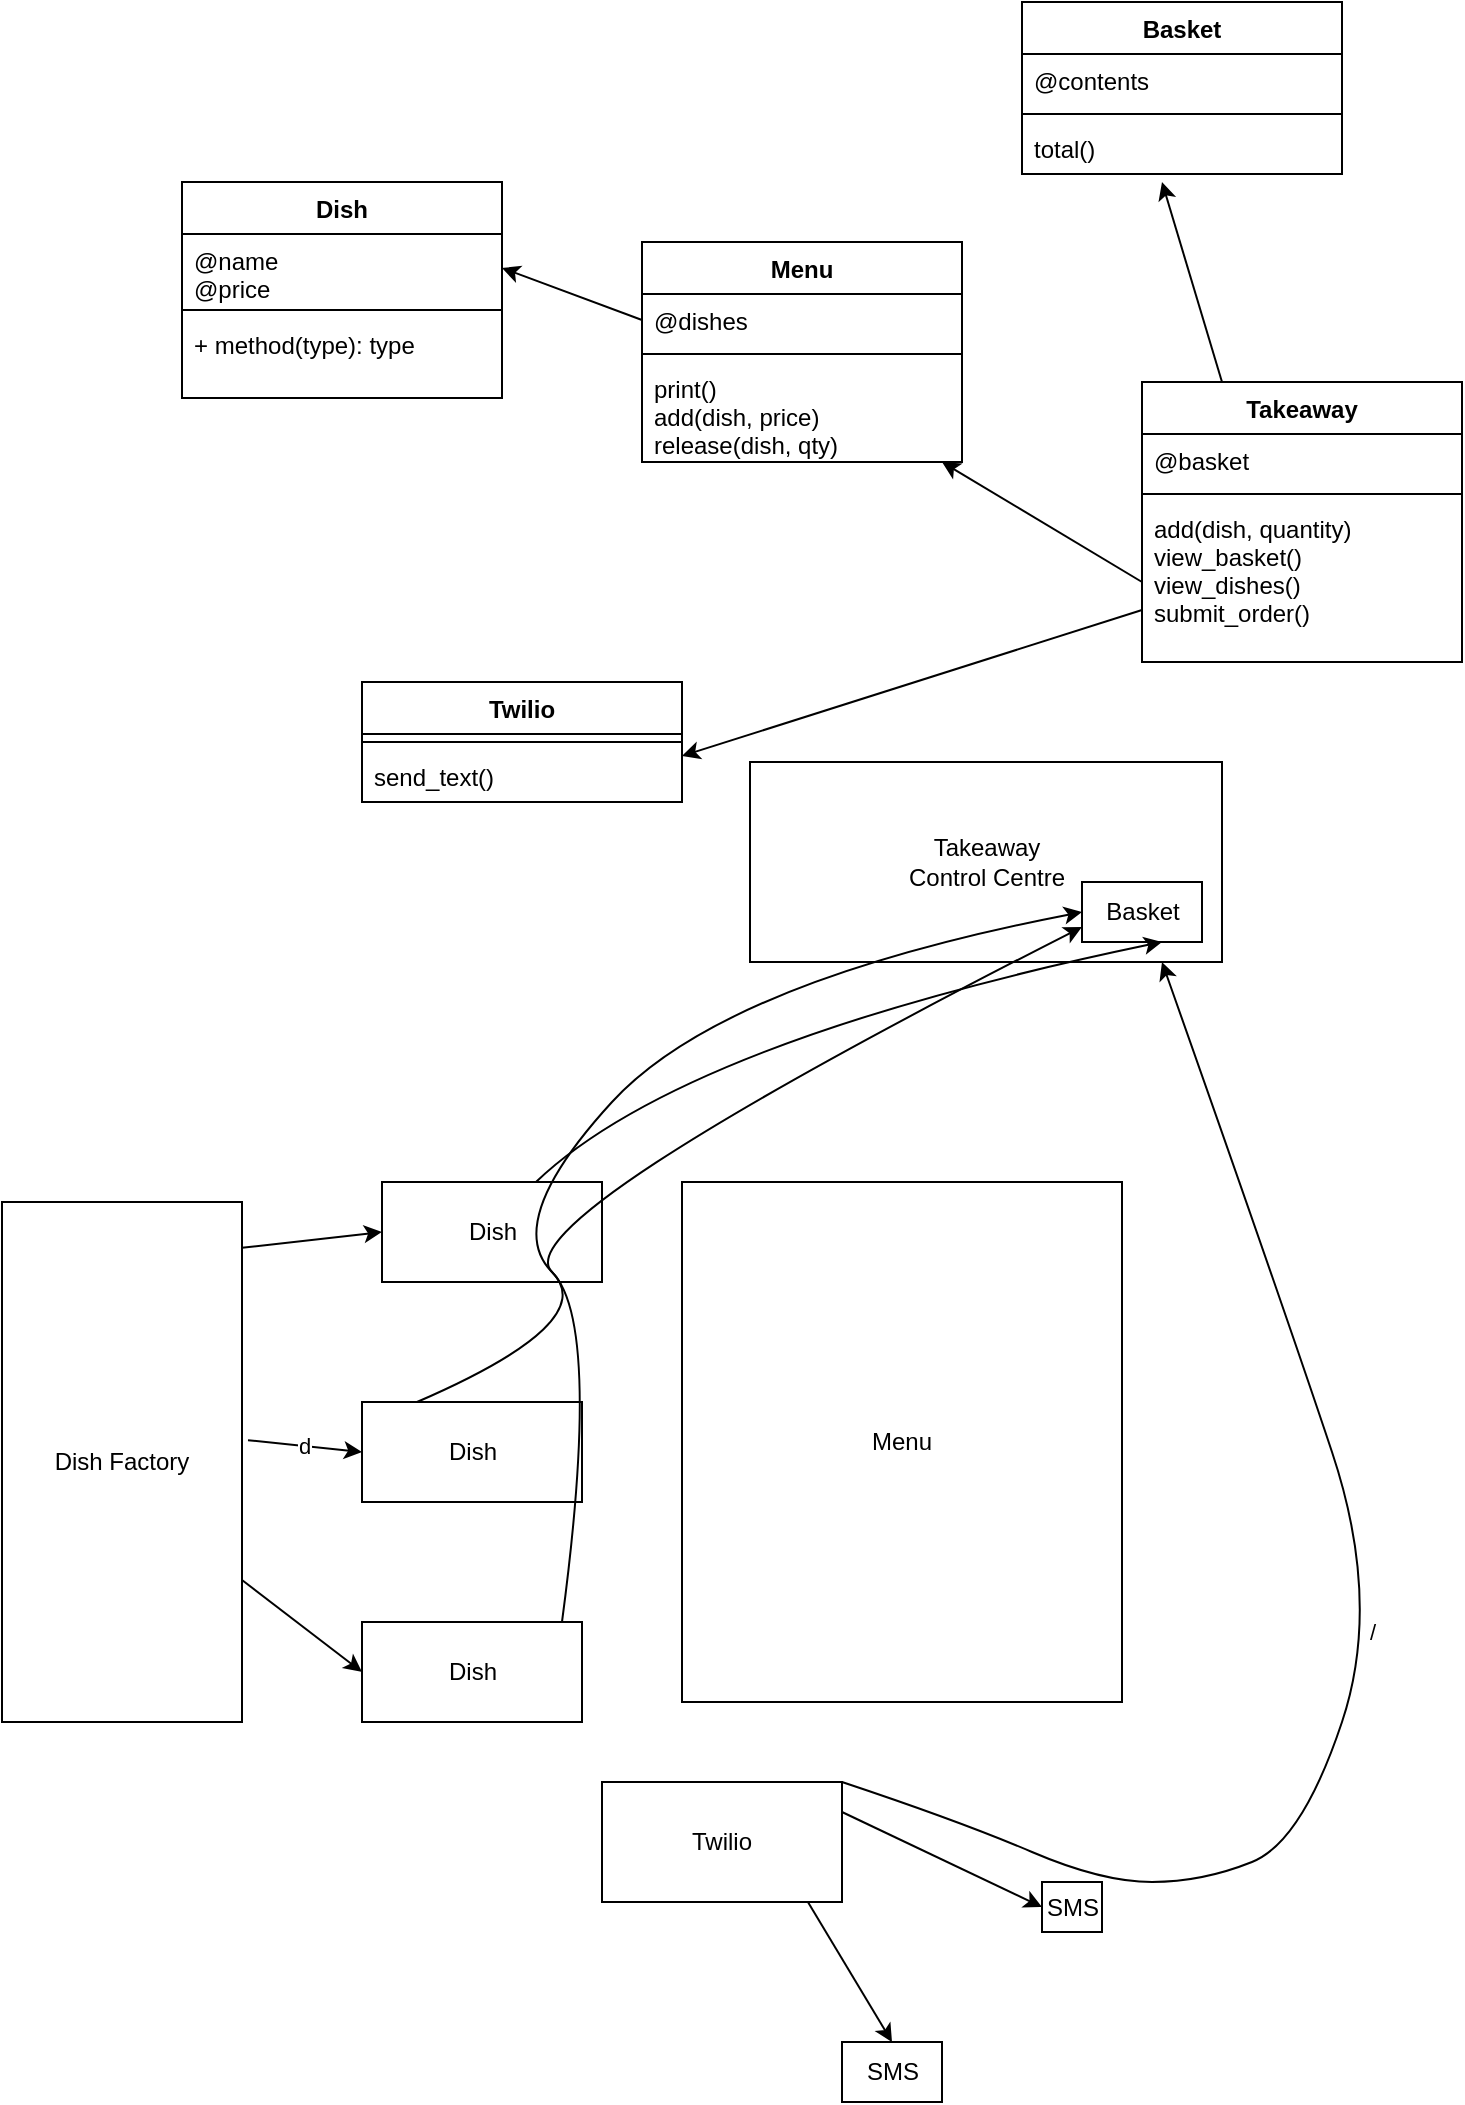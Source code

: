 <mxfile version="15.3.8" type="device"><diagram id="iD1q7764nu-8sq7_DGCo" name="Page-1"><mxGraphModel dx="786" dy="625" grid="1" gridSize="10" guides="1" tooltips="1" connect="1" arrows="1" fold="1" page="1" pageScale="1" pageWidth="827" pageHeight="1169" math="0" shadow="0"><root><mxCell id="0"/><mxCell id="1" parent="0"/><mxCell id="VczPgiinZrsV4hMnjG-5-1" value="Dish" style="swimlane;fontStyle=1;align=center;verticalAlign=top;childLayout=stackLayout;horizontal=1;startSize=26;horizontalStack=0;resizeParent=1;resizeParentMax=0;resizeLast=0;collapsible=1;marginBottom=0;" vertex="1" parent="1"><mxGeometry x="130" y="160" width="160" height="108" as="geometry"/></mxCell><mxCell id="VczPgiinZrsV4hMnjG-5-2" value="@name&#10;@price" style="text;strokeColor=none;fillColor=none;align=left;verticalAlign=top;spacingLeft=4;spacingRight=4;overflow=hidden;rotatable=0;points=[[0,0.5],[1,0.5]];portConstraint=eastwest;" vertex="1" parent="VczPgiinZrsV4hMnjG-5-1"><mxGeometry y="26" width="160" height="34" as="geometry"/></mxCell><mxCell id="VczPgiinZrsV4hMnjG-5-3" value="" style="line;strokeWidth=1;fillColor=none;align=left;verticalAlign=middle;spacingTop=-1;spacingLeft=3;spacingRight=3;rotatable=0;labelPosition=right;points=[];portConstraint=eastwest;" vertex="1" parent="VczPgiinZrsV4hMnjG-5-1"><mxGeometry y="60" width="160" height="8" as="geometry"/></mxCell><mxCell id="VczPgiinZrsV4hMnjG-5-4" value="+ method(type): type" style="text;strokeColor=none;fillColor=none;align=left;verticalAlign=top;spacingLeft=4;spacingRight=4;overflow=hidden;rotatable=0;points=[[0,0.5],[1,0.5]];portConstraint=eastwest;" vertex="1" parent="VczPgiinZrsV4hMnjG-5-1"><mxGeometry y="68" width="160" height="40" as="geometry"/></mxCell><mxCell id="VczPgiinZrsV4hMnjG-5-5" value="Menu" style="swimlane;fontStyle=1;align=center;verticalAlign=top;childLayout=stackLayout;horizontal=1;startSize=26;horizontalStack=0;resizeParent=1;resizeParentMax=0;resizeLast=0;collapsible=1;marginBottom=0;" vertex="1" parent="1"><mxGeometry x="360" y="190" width="160" height="110" as="geometry"/></mxCell><mxCell id="VczPgiinZrsV4hMnjG-5-6" value="@dishes" style="text;strokeColor=none;fillColor=none;align=left;verticalAlign=top;spacingLeft=4;spacingRight=4;overflow=hidden;rotatable=0;points=[[0,0.5],[1,0.5]];portConstraint=eastwest;" vertex="1" parent="VczPgiinZrsV4hMnjG-5-5"><mxGeometry y="26" width="160" height="26" as="geometry"/></mxCell><mxCell id="VczPgiinZrsV4hMnjG-5-7" value="" style="line;strokeWidth=1;fillColor=none;align=left;verticalAlign=middle;spacingTop=-1;spacingLeft=3;spacingRight=3;rotatable=0;labelPosition=right;points=[];portConstraint=eastwest;" vertex="1" parent="VczPgiinZrsV4hMnjG-5-5"><mxGeometry y="52" width="160" height="8" as="geometry"/></mxCell><mxCell id="VczPgiinZrsV4hMnjG-5-8" value="print()&#10;add(dish, price)&#10;release(dish, qty)" style="text;strokeColor=none;fillColor=none;align=left;verticalAlign=top;spacingLeft=4;spacingRight=4;overflow=hidden;rotatable=0;points=[[0,0.5],[1,0.5]];portConstraint=eastwest;" vertex="1" parent="VczPgiinZrsV4hMnjG-5-5"><mxGeometry y="60" width="160" height="50" as="geometry"/></mxCell><mxCell id="VczPgiinZrsV4hMnjG-5-9" value="Takeaway" style="swimlane;fontStyle=1;align=center;verticalAlign=top;childLayout=stackLayout;horizontal=1;startSize=26;horizontalStack=0;resizeParent=1;resizeParentMax=0;resizeLast=0;collapsible=1;marginBottom=0;" vertex="1" parent="1"><mxGeometry x="610" y="260" width="160" height="140" as="geometry"/></mxCell><mxCell id="VczPgiinZrsV4hMnjG-5-10" value="@basket" style="text;strokeColor=none;fillColor=none;align=left;verticalAlign=top;spacingLeft=4;spacingRight=4;overflow=hidden;rotatable=0;points=[[0,0.5],[1,0.5]];portConstraint=eastwest;" vertex="1" parent="VczPgiinZrsV4hMnjG-5-9"><mxGeometry y="26" width="160" height="26" as="geometry"/></mxCell><mxCell id="VczPgiinZrsV4hMnjG-5-11" value="" style="line;strokeWidth=1;fillColor=none;align=left;verticalAlign=middle;spacingTop=-1;spacingLeft=3;spacingRight=3;rotatable=0;labelPosition=right;points=[];portConstraint=eastwest;" vertex="1" parent="VczPgiinZrsV4hMnjG-5-9"><mxGeometry y="52" width="160" height="8" as="geometry"/></mxCell><mxCell id="VczPgiinZrsV4hMnjG-5-12" value="add(dish, quantity)&#10;view_basket()&#10;view_dishes()&#10;submit_order()&#10;" style="text;strokeColor=none;fillColor=none;align=left;verticalAlign=top;spacingLeft=4;spacingRight=4;overflow=hidden;rotatable=0;points=[[0,0.5],[1,0.5]];portConstraint=eastwest;" vertex="1" parent="VczPgiinZrsV4hMnjG-5-9"><mxGeometry y="60" width="160" height="80" as="geometry"/></mxCell><mxCell id="VczPgiinZrsV4hMnjG-5-17" value="Twilio" style="swimlane;fontStyle=1;align=center;verticalAlign=top;childLayout=stackLayout;horizontal=1;startSize=26;horizontalStack=0;resizeParent=1;resizeParentMax=0;resizeLast=0;collapsible=1;marginBottom=0;" vertex="1" parent="1"><mxGeometry x="220" y="410" width="160" height="60" as="geometry"/></mxCell><mxCell id="VczPgiinZrsV4hMnjG-5-19" value="" style="line;strokeWidth=1;fillColor=none;align=left;verticalAlign=middle;spacingTop=-1;spacingLeft=3;spacingRight=3;rotatable=0;labelPosition=right;points=[];portConstraint=eastwest;" vertex="1" parent="VczPgiinZrsV4hMnjG-5-17"><mxGeometry y="26" width="160" height="8" as="geometry"/></mxCell><mxCell id="VczPgiinZrsV4hMnjG-5-20" value="send_text()" style="text;strokeColor=none;fillColor=none;align=left;verticalAlign=top;spacingLeft=4;spacingRight=4;overflow=hidden;rotatable=0;points=[[0,0.5],[1,0.5]];portConstraint=eastwest;" vertex="1" parent="VczPgiinZrsV4hMnjG-5-17"><mxGeometry y="34" width="160" height="26" as="geometry"/></mxCell><mxCell id="VczPgiinZrsV4hMnjG-5-21" value="Basket" style="swimlane;fontStyle=1;align=center;verticalAlign=top;childLayout=stackLayout;horizontal=1;startSize=26;horizontalStack=0;resizeParent=1;resizeParentMax=0;resizeLast=0;collapsible=1;marginBottom=0;" vertex="1" parent="1"><mxGeometry x="550" y="70" width="160" height="86" as="geometry"/></mxCell><mxCell id="VczPgiinZrsV4hMnjG-5-22" value="@contents" style="text;strokeColor=none;fillColor=none;align=left;verticalAlign=top;spacingLeft=4;spacingRight=4;overflow=hidden;rotatable=0;points=[[0,0.5],[1,0.5]];portConstraint=eastwest;" vertex="1" parent="VczPgiinZrsV4hMnjG-5-21"><mxGeometry y="26" width="160" height="26" as="geometry"/></mxCell><mxCell id="VczPgiinZrsV4hMnjG-5-23" value="" style="line;strokeWidth=1;fillColor=none;align=left;verticalAlign=middle;spacingTop=-1;spacingLeft=3;spacingRight=3;rotatable=0;labelPosition=right;points=[];portConstraint=eastwest;" vertex="1" parent="VczPgiinZrsV4hMnjG-5-21"><mxGeometry y="52" width="160" height="8" as="geometry"/></mxCell><mxCell id="VczPgiinZrsV4hMnjG-5-24" value="total()" style="text;strokeColor=none;fillColor=none;align=left;verticalAlign=top;spacingLeft=4;spacingRight=4;overflow=hidden;rotatable=0;points=[[0,0.5],[1,0.5]];portConstraint=eastwest;" vertex="1" parent="VczPgiinZrsV4hMnjG-5-21"><mxGeometry y="60" width="160" height="26" as="geometry"/></mxCell><mxCell id="VczPgiinZrsV4hMnjG-5-25" value="" style="endArrow=classic;html=1;exitX=0.25;exitY=0;exitDx=0;exitDy=0;" edge="1" parent="1" source="VczPgiinZrsV4hMnjG-5-9"><mxGeometry width="50" height="50" relative="1" as="geometry"><mxPoint x="440" y="390" as="sourcePoint"/><mxPoint x="620" y="160" as="targetPoint"/></mxGeometry></mxCell><mxCell id="VczPgiinZrsV4hMnjG-5-26" value="" style="endArrow=classic;html=1;exitX=0;exitY=0.5;exitDx=0;exitDy=0;" edge="1" parent="1" source="VczPgiinZrsV4hMnjG-5-12"><mxGeometry width="50" height="50" relative="1" as="geometry"><mxPoint x="440" y="390" as="sourcePoint"/><mxPoint x="510" y="300" as="targetPoint"/></mxGeometry></mxCell><mxCell id="VczPgiinZrsV4hMnjG-5-28" value="" style="endArrow=classic;html=1;exitX=0;exitY=0.5;exitDx=0;exitDy=0;entryX=1;entryY=0.5;entryDx=0;entryDy=0;" edge="1" parent="1" source="VczPgiinZrsV4hMnjG-5-6" target="VczPgiinZrsV4hMnjG-5-2"><mxGeometry width="50" height="50" relative="1" as="geometry"><mxPoint x="440" y="390" as="sourcePoint"/><mxPoint x="490" y="340" as="targetPoint"/></mxGeometry></mxCell><mxCell id="VczPgiinZrsV4hMnjG-5-29" value="" style="endArrow=classic;html=1;exitX=0;exitY=0.675;exitDx=0;exitDy=0;exitPerimeter=0;entryX=1;entryY=0.115;entryDx=0;entryDy=0;entryPerimeter=0;" edge="1" parent="1" source="VczPgiinZrsV4hMnjG-5-12" target="VczPgiinZrsV4hMnjG-5-20"><mxGeometry width="50" height="50" relative="1" as="geometry"><mxPoint x="440" y="390" as="sourcePoint"/><mxPoint x="490" y="340" as="targetPoint"/></mxGeometry></mxCell><mxCell id="VczPgiinZrsV4hMnjG-5-30" value="Dish" style="html=1;" vertex="1" parent="1"><mxGeometry x="220" y="880" width="110" height="50" as="geometry"/></mxCell><mxCell id="VczPgiinZrsV4hMnjG-5-31" value="Dish" style="html=1;" vertex="1" parent="1"><mxGeometry x="220" y="770" width="110" height="50" as="geometry"/></mxCell><mxCell id="VczPgiinZrsV4hMnjG-5-32" value="Dish" style="html=1;" vertex="1" parent="1"><mxGeometry x="230" y="660" width="110" height="50" as="geometry"/></mxCell><mxCell id="VczPgiinZrsV4hMnjG-5-34" value="Takeaway&lt;br&gt;Control Centre" style="html=1;" vertex="1" parent="1"><mxGeometry x="414" y="450" width="236" height="100" as="geometry"/></mxCell><mxCell id="VczPgiinZrsV4hMnjG-5-35" value="Basket" style="html=1;" vertex="1" parent="1"><mxGeometry x="580" y="510" width="60" height="30" as="geometry"/></mxCell><mxCell id="VczPgiinZrsV4hMnjG-5-38" value="Dish Factory" style="rounded=0;whiteSpace=wrap;html=1;" vertex="1" parent="1"><mxGeometry x="40" y="670" width="120" height="260" as="geometry"/></mxCell><mxCell id="VczPgiinZrsV4hMnjG-5-39" value="" style="curved=1;endArrow=classic;html=1;exitX=0.25;exitY=0;exitDx=0;exitDy=0;entryX=0;entryY=0.75;entryDx=0;entryDy=0;" edge="1" parent="1" source="VczPgiinZrsV4hMnjG-5-31" target="VczPgiinZrsV4hMnjG-5-35"><mxGeometry width="50" height="50" relative="1" as="geometry"><mxPoint x="290" y="730" as="sourcePoint"/><mxPoint x="620" y="580" as="targetPoint"/><Array as="points"><mxPoint x="340" y="730"/><mxPoint x="290" y="680"/></Array></mxGeometry></mxCell><mxCell id="VczPgiinZrsV4hMnjG-5-40" value="" style="curved=1;endArrow=classic;html=1;exitX=0.909;exitY=0;exitDx=0;exitDy=0;exitPerimeter=0;entryX=0;entryY=0.5;entryDx=0;entryDy=0;" edge="1" parent="1" source="VczPgiinZrsV4hMnjG-5-30" target="VczPgiinZrsV4hMnjG-5-35"><mxGeometry width="50" height="50" relative="1" as="geometry"><mxPoint x="290" y="730" as="sourcePoint"/><mxPoint x="630" y="560" as="targetPoint"/><Array as="points"><mxPoint x="340" y="730"/><mxPoint x="290" y="680"/><mxPoint x="400" y="560"/></Array></mxGeometry></mxCell><mxCell id="VczPgiinZrsV4hMnjG-5-41" value="" style="curved=1;endArrow=classic;html=1;startArrow=none;" edge="1" parent="1" source="VczPgiinZrsV4hMnjG-5-33"><mxGeometry width="50" height="50" relative="1" as="geometry"><mxPoint x="510" y="800" as="sourcePoint"/><mxPoint x="560" y="750" as="targetPoint"/><Array as="points"><mxPoint x="510" y="750"/></Array></mxGeometry></mxCell><mxCell id="VczPgiinZrsV4hMnjG-5-33" value="Menu" style="whiteSpace=wrap;html=1;" vertex="1" parent="1"><mxGeometry x="380" y="660" width="220" height="260" as="geometry"/></mxCell><mxCell id="VczPgiinZrsV4hMnjG-5-44" value="" style="curved=1;endArrow=classic;html=1;exitX=0.7;exitY=0;exitDx=0;exitDy=0;exitPerimeter=0;" edge="1" parent="1" source="VczPgiinZrsV4hMnjG-5-32" target="VczPgiinZrsV4hMnjG-5-35"><mxGeometry width="50" height="50" relative="1" as="geometry"><mxPoint x="310" y="650" as="sourcePoint"/><mxPoint x="620" y="610" as="targetPoint"/><Array as="points"><mxPoint x="380" y="590"/><mxPoint x="620" y="540"/></Array></mxGeometry></mxCell><mxCell id="VczPgiinZrsV4hMnjG-5-45" value="Twilio" style="rounded=0;whiteSpace=wrap;html=1;" vertex="1" parent="1"><mxGeometry x="340" y="960" width="120" height="60" as="geometry"/></mxCell><mxCell id="VczPgiinZrsV4hMnjG-5-46" value="" style="endArrow=classic;html=1;exitX=1;exitY=0.088;exitDx=0;exitDy=0;exitPerimeter=0;entryX=0;entryY=0.5;entryDx=0;entryDy=0;" edge="1" parent="1" source="VczPgiinZrsV4hMnjG-5-38" target="VczPgiinZrsV4hMnjG-5-32"><mxGeometry width="50" height="50" relative="1" as="geometry"><mxPoint x="380" y="800" as="sourcePoint"/><mxPoint x="430" y="750" as="targetPoint"/></mxGeometry></mxCell><mxCell id="VczPgiinZrsV4hMnjG-5-47" value="d" style="endArrow=classic;html=1;exitX=1.025;exitY=0.458;exitDx=0;exitDy=0;exitPerimeter=0;entryX=0;entryY=0.5;entryDx=0;entryDy=0;" edge="1" parent="1" source="VczPgiinZrsV4hMnjG-5-38" target="VczPgiinZrsV4hMnjG-5-31"><mxGeometry width="50" height="50" relative="1" as="geometry"><mxPoint x="380" y="800" as="sourcePoint"/><mxPoint x="430" y="750" as="targetPoint"/></mxGeometry></mxCell><mxCell id="VczPgiinZrsV4hMnjG-5-48" value="" style="endArrow=classic;html=1;exitX=1;exitY=0.727;exitDx=0;exitDy=0;exitPerimeter=0;entryX=0;entryY=0.5;entryDx=0;entryDy=0;" edge="1" parent="1" source="VczPgiinZrsV4hMnjG-5-38" target="VczPgiinZrsV4hMnjG-5-30"><mxGeometry width="50" height="50" relative="1" as="geometry"><mxPoint x="380" y="800" as="sourcePoint"/><mxPoint x="430" y="750" as="targetPoint"/></mxGeometry></mxCell><mxCell id="VczPgiinZrsV4hMnjG-5-53" value="SMS" style="html=1;" vertex="1" parent="1"><mxGeometry x="560" y="1010" width="30" height="25" as="geometry"/></mxCell><mxCell id="VczPgiinZrsV4hMnjG-5-54" value="SMS" style="html=1;" vertex="1" parent="1"><mxGeometry x="460" y="1090" width="50" height="30" as="geometry"/></mxCell><mxCell id="VczPgiinZrsV4hMnjG-5-55" value="" style="endArrow=classic;html=1;exitX=1;exitY=0.25;exitDx=0;exitDy=0;entryX=0;entryY=0.5;entryDx=0;entryDy=0;" edge="1" parent="1" source="VczPgiinZrsV4hMnjG-5-45" target="VczPgiinZrsV4hMnjG-5-53"><mxGeometry width="50" height="50" relative="1" as="geometry"><mxPoint x="380" y="920" as="sourcePoint"/><mxPoint x="430" y="870" as="targetPoint"/></mxGeometry></mxCell><mxCell id="VczPgiinZrsV4hMnjG-5-56" value="" style="endArrow=classic;html=1;exitX=0.858;exitY=1;exitDx=0;exitDy=0;exitPerimeter=0;entryX=0.5;entryY=0;entryDx=0;entryDy=0;" edge="1" parent="1" source="VczPgiinZrsV4hMnjG-5-45" target="VczPgiinZrsV4hMnjG-5-54"><mxGeometry width="50" height="50" relative="1" as="geometry"><mxPoint x="380" y="920" as="sourcePoint"/><mxPoint x="430" y="870" as="targetPoint"/></mxGeometry></mxCell><mxCell id="VczPgiinZrsV4hMnjG-5-57" value="/" style="curved=1;endArrow=classic;html=1;exitX=1;exitY=0;exitDx=0;exitDy=0;" edge="1" parent="1" source="VczPgiinZrsV4hMnjG-5-45"><mxGeometry width="50" height="50" relative="1" as="geometry"><mxPoint x="370" y="760" as="sourcePoint"/><mxPoint x="620" y="550" as="targetPoint"/><Array as="points"><mxPoint x="520" y="980"/><mxPoint x="590" y="1010"/><mxPoint x="640" y="1010"/><mxPoint x="690" y="990"/><mxPoint x="730" y="870"/><mxPoint x="680" y="720"/></Array></mxGeometry></mxCell></root></mxGraphModel></diagram></mxfile>